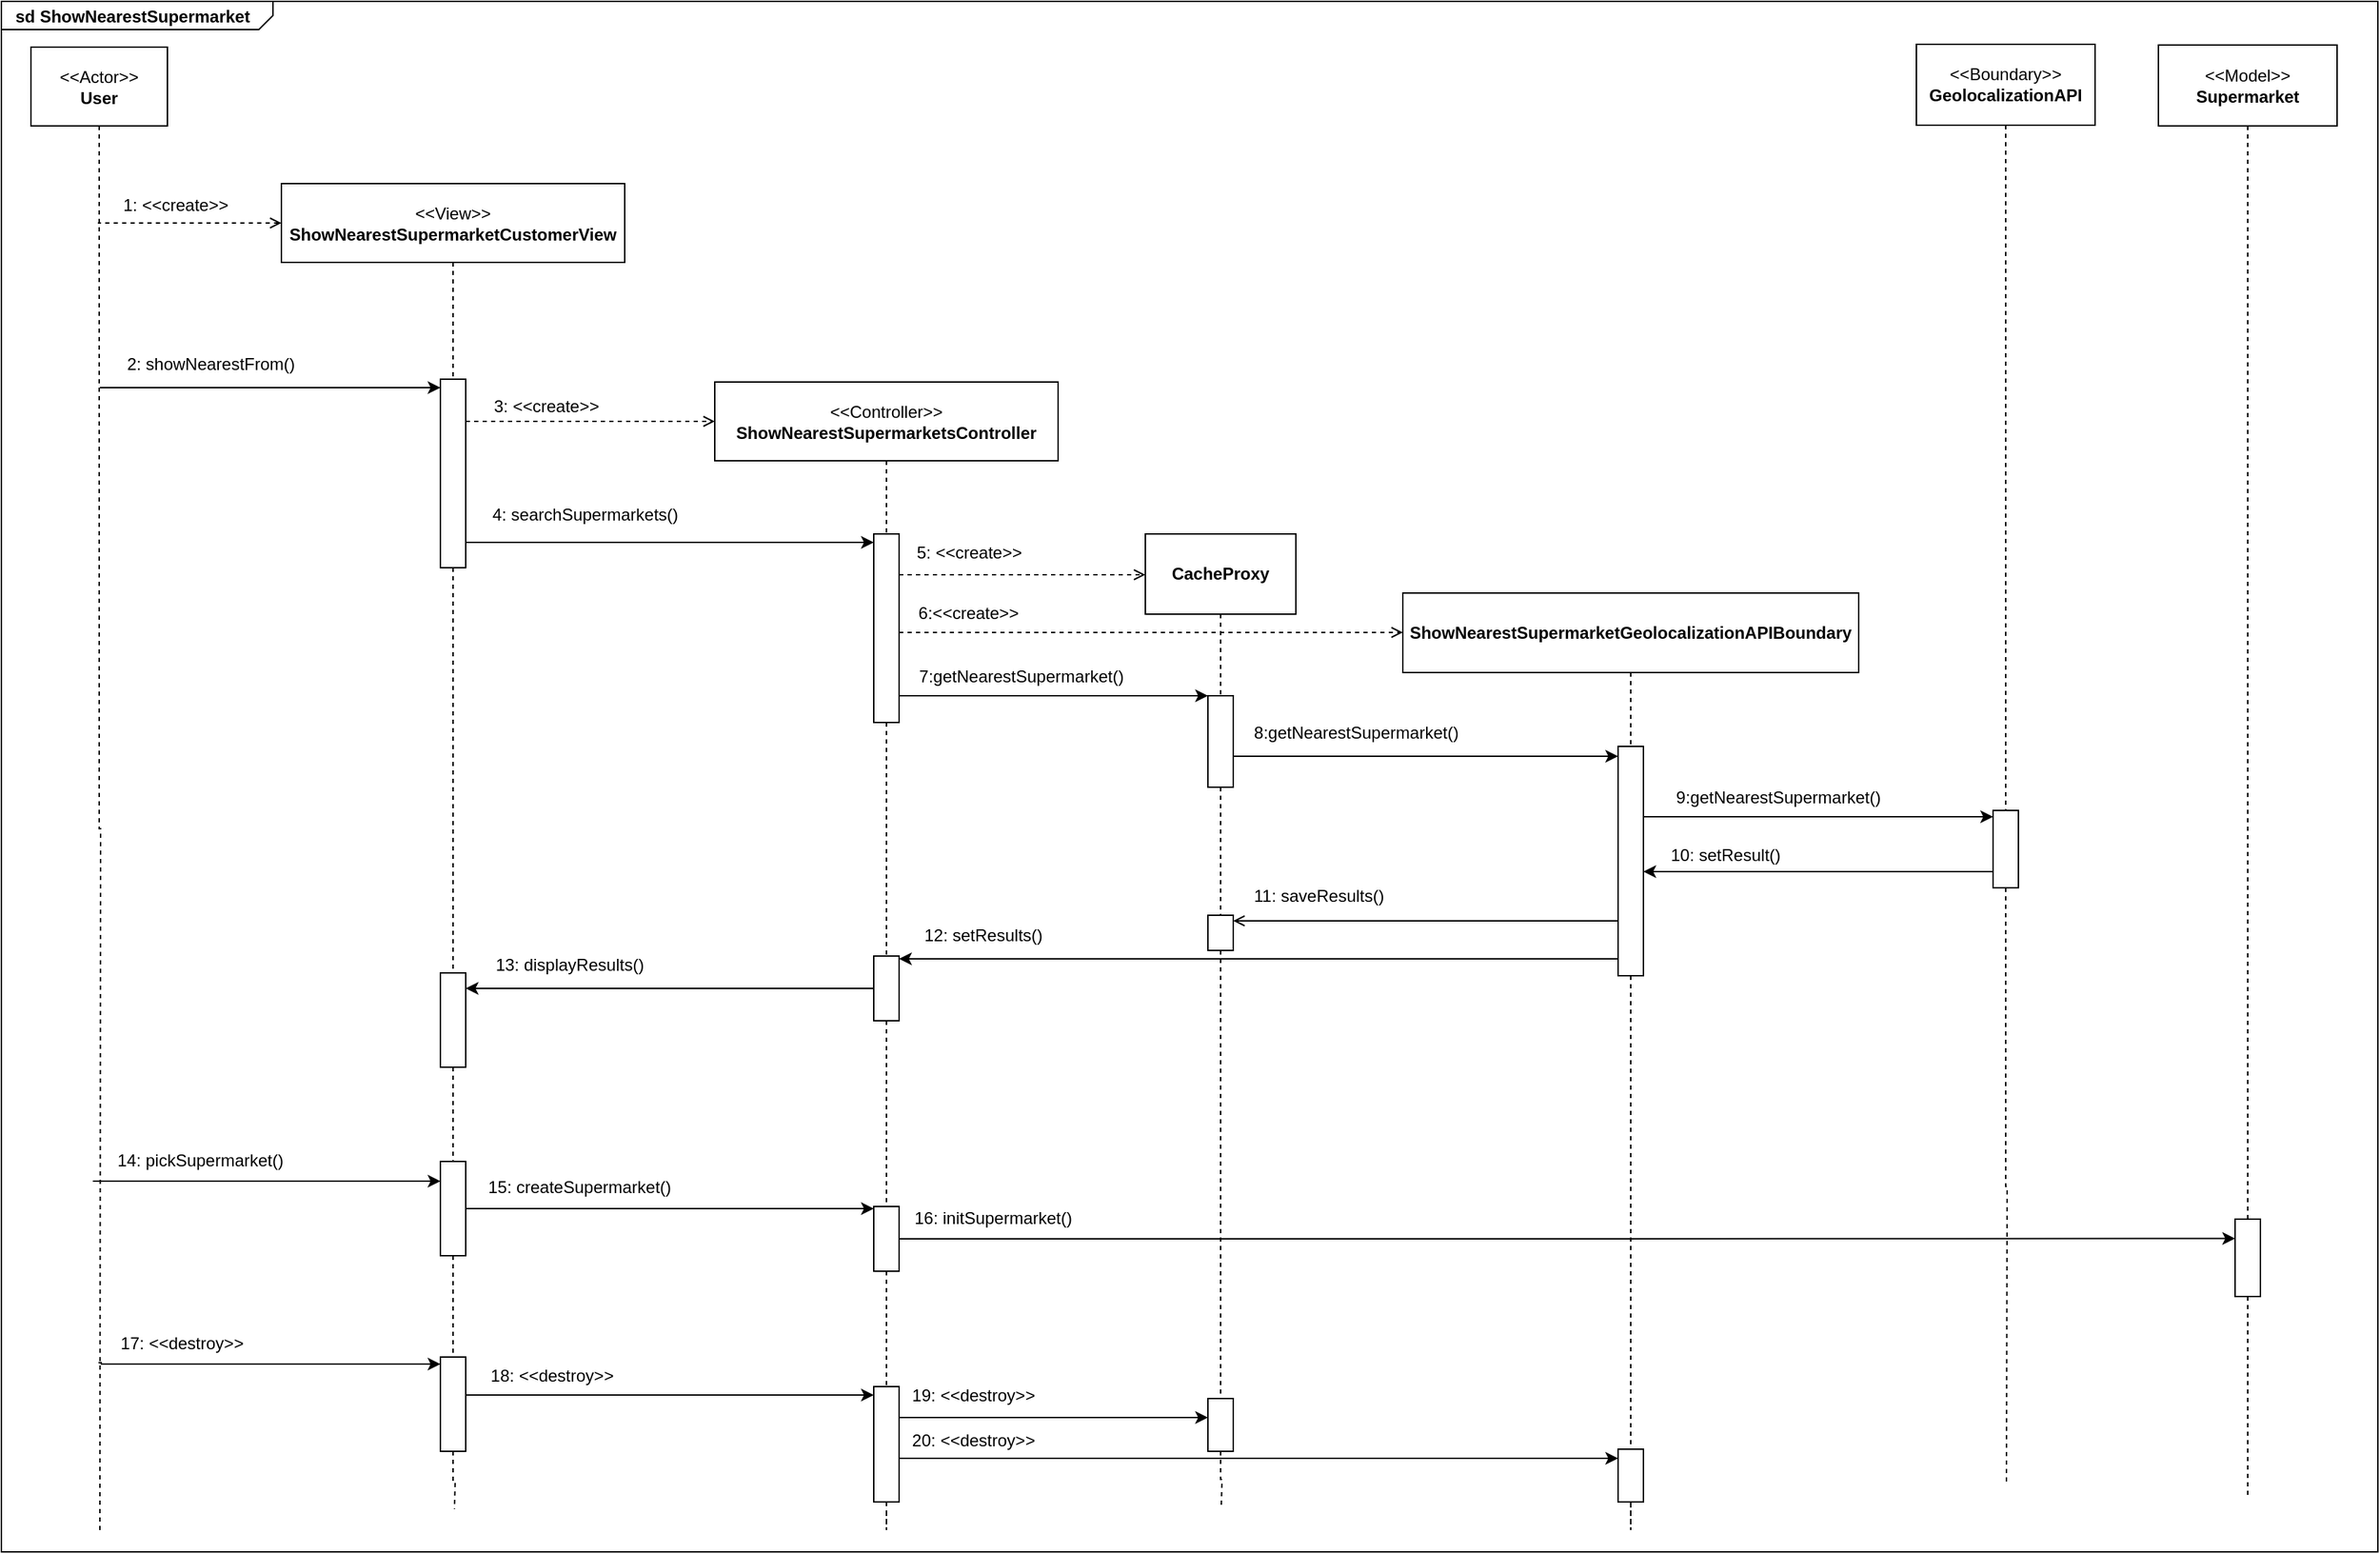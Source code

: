 <mxfile version="20.8.14" type="device"><diagram name="Pagina-1" id="NA8-lNFfmCUbkfiD8hTy"><mxGraphModel dx="615" dy="1251" grid="0" gridSize="10" guides="1" tooltips="1" connect="1" arrows="1" fold="1" page="1" pageScale="1" pageWidth="827" pageHeight="1169" math="0" shadow="0"><root><mxCell id="0"/><mxCell id="1" parent="0"/><mxCell id="MYbqeOc4iMsOvCN1qAa7-7" style="edgeStyle=orthogonalEdgeStyle;rounded=0;orthogonalLoop=1;jettySize=auto;html=1;dashed=1;endArrow=none;endFill=0;" edge="1" parent="1" source="MYbqeOc4iMsOvCN1qAa7-1"><mxGeometry relative="1" as="geometry"><mxPoint x="1759" y="1104.5" as="targetPoint"/></mxGeometry></mxCell><mxCell id="MYbqeOc4iMsOvCN1qAa7-1" value="&amp;lt;&amp;lt;Actor&amp;gt;&amp;gt;&lt;br&gt;&lt;b&gt;User&lt;/b&gt;" style="rounded=0;whiteSpace=wrap;html=1;" vertex="1" parent="1"><mxGeometry x="1710" y="49.5" width="97" height="56" as="geometry"/></mxCell><mxCell id="MYbqeOc4iMsOvCN1qAa7-8" style="edgeStyle=orthogonalEdgeStyle;rounded=0;orthogonalLoop=1;jettySize=auto;html=1;dashed=1;endArrow=none;endFill=0;startArrow=none;" edge="1" parent="1" source="MYbqeOc4iMsOvCN1qAa7-79"><mxGeometry relative="1" as="geometry"><mxPoint x="2011" y="1088.5" as="targetPoint"/></mxGeometry></mxCell><mxCell id="MYbqeOc4iMsOvCN1qAa7-13" style="edgeStyle=orthogonalEdgeStyle;rounded=0;orthogonalLoop=1;jettySize=auto;html=1;dashed=1;endArrow=none;endFill=0;startArrow=open;startFill=0;" edge="1" parent="1" source="MYbqeOc4iMsOvCN1qAa7-2"><mxGeometry relative="1" as="geometry"><mxPoint x="1757.571" y="174.5" as="targetPoint"/></mxGeometry></mxCell><mxCell id="MYbqeOc4iMsOvCN1qAa7-2" value="&amp;lt;&amp;lt;View&amp;gt;&amp;gt;&lt;br&gt;&lt;b&gt;ShowNearestSupermarketCustomerView&lt;/b&gt;" style="rounded=0;whiteSpace=wrap;html=1;" vertex="1" parent="1"><mxGeometry x="1888" y="146.5" width="244" height="56" as="geometry"/></mxCell><mxCell id="MYbqeOc4iMsOvCN1qAa7-3" value="&amp;lt;&amp;lt;Controller&amp;gt;&amp;gt;&lt;br&gt;&lt;b&gt;ShowNearestSupermarketsController&lt;/b&gt;" style="rounded=0;whiteSpace=wrap;html=1;" vertex="1" parent="1"><mxGeometry x="2196" y="287.5" width="244" height="56" as="geometry"/></mxCell><mxCell id="MYbqeOc4iMsOvCN1qAa7-10" style="edgeStyle=orthogonalEdgeStyle;rounded=0;orthogonalLoop=1;jettySize=auto;html=1;dashed=1;endArrow=none;endFill=0;startArrow=none;" edge="1" parent="1" source="MYbqeOc4iMsOvCN1qAa7-88"><mxGeometry relative="1" as="geometry"><mxPoint x="2556" y="1086.5" as="targetPoint"/></mxGeometry></mxCell><mxCell id="MYbqeOc4iMsOvCN1qAa7-4" value="&lt;b&gt;CacheProxy&lt;/b&gt;" style="rounded=0;whiteSpace=wrap;html=1;" vertex="1" parent="1"><mxGeometry x="2502" y="395.5" width="107" height="57" as="geometry"/></mxCell><mxCell id="MYbqeOc4iMsOvCN1qAa7-11" style="edgeStyle=orthogonalEdgeStyle;rounded=0;orthogonalLoop=1;jettySize=auto;html=1;dashed=1;endArrow=none;endFill=0;startArrow=none;" edge="1" parent="1" source="MYbqeOc4iMsOvCN1qAa7-92"><mxGeometry relative="1" as="geometry"><mxPoint x="2847" y="1076.5" as="targetPoint"/></mxGeometry></mxCell><mxCell id="MYbqeOc4iMsOvCN1qAa7-5" value="&lt;b&gt;ShowNearestSupermarketGeolocalizationAPIBoundary&lt;/b&gt;" style="rounded=0;whiteSpace=wrap;html=1;" vertex="1" parent="1"><mxGeometry x="2685" y="437.5" width="324" height="56.5" as="geometry"/></mxCell><mxCell id="MYbqeOc4iMsOvCN1qAa7-12" style="edgeStyle=orthogonalEdgeStyle;rounded=0;orthogonalLoop=1;jettySize=auto;html=1;dashed=1;endArrow=none;endFill=0;startArrow=none;" edge="1" parent="1" source="MYbqeOc4iMsOvCN1qAa7-46"><mxGeometry relative="1" as="geometry"><mxPoint x="3114" y="1071.5" as="targetPoint"/></mxGeometry></mxCell><mxCell id="MYbqeOc4iMsOvCN1qAa7-6" value="&amp;lt;&amp;lt;Boundary&amp;gt;&amp;gt;&lt;br&gt;&lt;b&gt;GeolocalizationAPI&lt;/b&gt;" style="rounded=0;whiteSpace=wrap;html=1;" vertex="1" parent="1"><mxGeometry x="3050" y="47.5" width="127" height="57.5" as="geometry"/></mxCell><mxCell id="MYbqeOc4iMsOvCN1qAa7-15" value="1: &amp;lt;&amp;lt;create&amp;gt;&amp;gt;" style="text;html=1;strokeColor=none;fillColor=none;align=center;verticalAlign=middle;whiteSpace=wrap;rounded=0;" vertex="1" parent="1"><mxGeometry x="1764" y="146.5" width="98" height="30" as="geometry"/></mxCell><mxCell id="MYbqeOc4iMsOvCN1qAa7-17" value="" style="edgeStyle=orthogonalEdgeStyle;rounded=0;orthogonalLoop=1;jettySize=auto;html=1;dashed=1;endArrow=none;endFill=0;" edge="1" parent="1" source="MYbqeOc4iMsOvCN1qAa7-2" target="MYbqeOc4iMsOvCN1qAa7-16"><mxGeometry relative="1" as="geometry"><mxPoint x="2011" y="529.284" as="targetPoint"/><mxPoint x="2010" y="202.5" as="sourcePoint"/></mxGeometry></mxCell><mxCell id="MYbqeOc4iMsOvCN1qAa7-18" style="edgeStyle=orthogonalEdgeStyle;rounded=0;orthogonalLoop=1;jettySize=auto;html=1;startArrow=classic;startFill=1;endArrow=none;endFill=0;" edge="1" parent="1" source="MYbqeOc4iMsOvCN1qAa7-16"><mxGeometry relative="1" as="geometry"><mxPoint x="1759" y="291.5" as="targetPoint"/><Array as="points"><mxPoint x="1881" y="291.5"/><mxPoint x="1881" y="291.5"/></Array></mxGeometry></mxCell><mxCell id="MYbqeOc4iMsOvCN1qAa7-24" style="edgeStyle=orthogonalEdgeStyle;rounded=0;orthogonalLoop=1;jettySize=auto;html=1;startArrow=none;startFill=0;endArrow=open;endFill=0;dashed=1;" edge="1" parent="1" source="MYbqeOc4iMsOvCN1qAa7-16" target="MYbqeOc4iMsOvCN1qAa7-3"><mxGeometry relative="1" as="geometry"><Array as="points"><mxPoint x="2059" y="315.5"/><mxPoint x="2059" y="315.5"/></Array></mxGeometry></mxCell><mxCell id="MYbqeOc4iMsOvCN1qAa7-28" style="edgeStyle=orthogonalEdgeStyle;rounded=0;orthogonalLoop=1;jettySize=auto;html=1;startArrow=none;startFill=0;endArrow=classic;endFill=1;" edge="1" parent="1" source="MYbqeOc4iMsOvCN1qAa7-16" target="MYbqeOc4iMsOvCN1qAa7-26"><mxGeometry relative="1" as="geometry"><Array as="points"><mxPoint x="2256" y="401.5"/><mxPoint x="2256" y="401.5"/></Array></mxGeometry></mxCell><mxCell id="MYbqeOc4iMsOvCN1qAa7-16" value="" style="rounded=0;whiteSpace=wrap;html=1;" vertex="1" parent="1"><mxGeometry x="2001" y="285.5" width="18" height="134" as="geometry"/></mxCell><mxCell id="MYbqeOc4iMsOvCN1qAa7-23" value="2: showNearestFrom()" style="text;html=1;strokeColor=none;fillColor=none;align=center;verticalAlign=middle;whiteSpace=wrap;rounded=0;" vertex="1" parent="1"><mxGeometry x="1766" y="259.5" width="144" height="30" as="geometry"/></mxCell><mxCell id="MYbqeOc4iMsOvCN1qAa7-25" value="3: &amp;lt;&amp;lt;create&amp;gt;&amp;gt;" style="text;html=1;strokeColor=none;fillColor=none;align=center;verticalAlign=middle;whiteSpace=wrap;rounded=0;" vertex="1" parent="1"><mxGeometry x="2026" y="289.5" width="101" height="30" as="geometry"/></mxCell><mxCell id="MYbqeOc4iMsOvCN1qAa7-27" value="" style="edgeStyle=orthogonalEdgeStyle;rounded=0;orthogonalLoop=1;jettySize=auto;html=1;dashed=1;endArrow=none;endFill=0;" edge="1" parent="1" source="MYbqeOc4iMsOvCN1qAa7-3" target="MYbqeOc4iMsOvCN1qAa7-26"><mxGeometry relative="1" as="geometry"><mxPoint x="2318.0" y="525.363" as="targetPoint"/><mxPoint x="2318.0" y="343.5" as="sourcePoint"/></mxGeometry></mxCell><mxCell id="MYbqeOc4iMsOvCN1qAa7-30" style="edgeStyle=orthogonalEdgeStyle;rounded=0;orthogonalLoop=1;jettySize=auto;html=1;startArrow=none;startFill=0;endArrow=none;endFill=0;dashed=1;" edge="1" parent="1" source="MYbqeOc4iMsOvCN1qAa7-83"><mxGeometry relative="1" as="geometry"><mxPoint x="2318" y="1090.5" as="targetPoint"/></mxGeometry></mxCell><mxCell id="MYbqeOc4iMsOvCN1qAa7-31" style="edgeStyle=orthogonalEdgeStyle;rounded=0;orthogonalLoop=1;jettySize=auto;html=1;dashed=1;startArrow=none;startFill=0;endArrow=open;endFill=0;" edge="1" parent="1" source="MYbqeOc4iMsOvCN1qAa7-26" target="MYbqeOc4iMsOvCN1qAa7-4"><mxGeometry relative="1" as="geometry"><Array as="points"><mxPoint x="2372" y="424.5"/><mxPoint x="2372" y="424.5"/></Array></mxGeometry></mxCell><mxCell id="MYbqeOc4iMsOvCN1qAa7-36" style="edgeStyle=orthogonalEdgeStyle;rounded=0;orthogonalLoop=1;jettySize=auto;html=1;startArrow=none;startFill=0;endArrow=classic;endFill=1;" edge="1" parent="1" source="MYbqeOc4iMsOvCN1qAa7-26" target="MYbqeOc4iMsOvCN1qAa7-34"><mxGeometry relative="1" as="geometry"><Array as="points"><mxPoint x="2510" y="510.5"/><mxPoint x="2510" y="510.5"/></Array></mxGeometry></mxCell><mxCell id="MYbqeOc4iMsOvCN1qAa7-38" style="edgeStyle=orthogonalEdgeStyle;rounded=0;orthogonalLoop=1;jettySize=auto;html=1;startArrow=none;startFill=0;endArrow=open;endFill=0;dashed=1;" edge="1" parent="1" source="MYbqeOc4iMsOvCN1qAa7-26" target="MYbqeOc4iMsOvCN1qAa7-5"><mxGeometry relative="1" as="geometry"><Array as="points"><mxPoint x="2416" y="465.5"/><mxPoint x="2416" y="465.5"/></Array></mxGeometry></mxCell><mxCell id="MYbqeOc4iMsOvCN1qAa7-26" value="" style="rounded=0;whiteSpace=wrap;html=1;" vertex="1" parent="1"><mxGeometry x="2309" y="395.5" width="18" height="134" as="geometry"/></mxCell><mxCell id="MYbqeOc4iMsOvCN1qAa7-29" value="4: searchSupermarkets()" style="text;html=1;strokeColor=none;fillColor=none;align=center;verticalAlign=middle;whiteSpace=wrap;rounded=0;" vertex="1" parent="1"><mxGeometry x="2015" y="368.5" width="178" height="27" as="geometry"/></mxCell><mxCell id="MYbqeOc4iMsOvCN1qAa7-32" value="5: &amp;lt;&amp;lt;create&amp;gt;&amp;gt;" style="text;html=1;strokeColor=none;fillColor=none;align=center;verticalAlign=middle;whiteSpace=wrap;rounded=0;" vertex="1" parent="1"><mxGeometry x="2332" y="395.5" width="90" height="26" as="geometry"/></mxCell><mxCell id="MYbqeOc4iMsOvCN1qAa7-35" value="" style="edgeStyle=orthogonalEdgeStyle;rounded=0;orthogonalLoop=1;jettySize=auto;html=1;dashed=1;endArrow=none;endFill=0;" edge="1" parent="1" source="MYbqeOc4iMsOvCN1qAa7-4" target="MYbqeOc4iMsOvCN1qAa7-34"><mxGeometry relative="1" as="geometry"><mxPoint x="2556" y="782.5" as="targetPoint"/><mxPoint x="2555.571" y="452.5" as="sourcePoint"/></mxGeometry></mxCell><mxCell id="MYbqeOc4iMsOvCN1qAa7-44" style="edgeStyle=orthogonalEdgeStyle;rounded=0;orthogonalLoop=1;jettySize=auto;html=1;startArrow=none;startFill=0;endArrow=classic;endFill=1;" edge="1" parent="1" source="MYbqeOc4iMsOvCN1qAa7-34" target="MYbqeOc4iMsOvCN1qAa7-42"><mxGeometry relative="1" as="geometry"><Array as="points"><mxPoint x="2631" y="553.5"/><mxPoint x="2631" y="553.5"/></Array></mxGeometry></mxCell><mxCell id="MYbqeOc4iMsOvCN1qAa7-34" value="" style="rounded=0;whiteSpace=wrap;html=1;" vertex="1" parent="1"><mxGeometry x="2546.5" y="510.5" width="18" height="65" as="geometry"/></mxCell><mxCell id="MYbqeOc4iMsOvCN1qAa7-37" value="7:getNearestSupermarket()" style="text;html=1;strokeColor=none;fillColor=none;align=center;verticalAlign=middle;whiteSpace=wrap;rounded=0;" vertex="1" parent="1"><mxGeometry x="2329" y="483.5" width="170" height="27" as="geometry"/></mxCell><mxCell id="MYbqeOc4iMsOvCN1qAa7-41" value="6:&amp;lt;&amp;lt;create&amp;gt;&amp;gt;" style="text;html=1;strokeColor=none;fillColor=none;align=center;verticalAlign=middle;whiteSpace=wrap;rounded=0;" vertex="1" parent="1"><mxGeometry x="2327" y="437.5" width="99" height="28" as="geometry"/></mxCell><mxCell id="MYbqeOc4iMsOvCN1qAa7-43" value="" style="edgeStyle=orthogonalEdgeStyle;rounded=0;orthogonalLoop=1;jettySize=auto;html=1;dashed=1;endArrow=none;endFill=0;" edge="1" parent="1" source="MYbqeOc4iMsOvCN1qAa7-5" target="MYbqeOc4iMsOvCN1qAa7-42"><mxGeometry relative="1" as="geometry"><mxPoint x="2847" y="784.5" as="targetPoint"/><mxPoint x="2847" y="494" as="sourcePoint"/></mxGeometry></mxCell><mxCell id="MYbqeOc4iMsOvCN1qAa7-48" style="edgeStyle=orthogonalEdgeStyle;rounded=0;orthogonalLoop=1;jettySize=auto;html=1;startArrow=none;startFill=0;endArrow=classic;endFill=1;" edge="1" parent="1" source="MYbqeOc4iMsOvCN1qAa7-42" target="MYbqeOc4iMsOvCN1qAa7-46"><mxGeometry relative="1" as="geometry"><Array as="points"><mxPoint x="2924" y="596.5"/><mxPoint x="2924" y="596.5"/></Array></mxGeometry></mxCell><mxCell id="MYbqeOc4iMsOvCN1qAa7-55" style="edgeStyle=orthogonalEdgeStyle;rounded=0;orthogonalLoop=1;jettySize=auto;html=1;startArrow=none;startFill=0;endArrow=open;endFill=0;" edge="1" parent="1" source="MYbqeOc4iMsOvCN1qAa7-42" target="MYbqeOc4iMsOvCN1qAa7-54"><mxGeometry relative="1" as="geometry"><mxPoint x="2580" y="706.5" as="targetPoint"/><Array as="points"><mxPoint x="2614" y="670.5"/><mxPoint x="2614" y="670.5"/></Array></mxGeometry></mxCell><mxCell id="MYbqeOc4iMsOvCN1qAa7-58" style="edgeStyle=orthogonalEdgeStyle;rounded=0;orthogonalLoop=1;jettySize=auto;html=1;startArrow=none;startFill=0;endArrow=classic;endFill=1;" edge="1" parent="1" source="MYbqeOc4iMsOvCN1qAa7-42" target="MYbqeOc4iMsOvCN1qAa7-52"><mxGeometry relative="1" as="geometry"><Array as="points"><mxPoint x="2449" y="697.5"/><mxPoint x="2449" y="697.5"/></Array></mxGeometry></mxCell><mxCell id="MYbqeOc4iMsOvCN1qAa7-42" value="" style="rounded=0;whiteSpace=wrap;html=1;" vertex="1" parent="1"><mxGeometry x="2838" y="546.5" width="18" height="163" as="geometry"/></mxCell><mxCell id="MYbqeOc4iMsOvCN1qAa7-45" value="8:getNearestSupermarket()" style="text;html=1;strokeColor=none;fillColor=none;align=center;verticalAlign=middle;whiteSpace=wrap;rounded=0;" vertex="1" parent="1"><mxGeometry x="2567" y="523.5" width="170" height="27" as="geometry"/></mxCell><mxCell id="MYbqeOc4iMsOvCN1qAa7-47" value="" style="edgeStyle=orthogonalEdgeStyle;rounded=0;orthogonalLoop=1;jettySize=auto;html=1;dashed=1;endArrow=none;endFill=0;" edge="1" parent="1" source="MYbqeOc4iMsOvCN1qAa7-6" target="MYbqeOc4iMsOvCN1qAa7-46"><mxGeometry relative="1" as="geometry"><mxPoint x="3114" y="783" as="targetPoint"/><mxPoint x="3113.571" y="105" as="sourcePoint"/></mxGeometry></mxCell><mxCell id="MYbqeOc4iMsOvCN1qAa7-50" style="edgeStyle=orthogonalEdgeStyle;rounded=0;orthogonalLoop=1;jettySize=auto;html=1;startArrow=none;startFill=0;endArrow=classic;endFill=1;" edge="1" parent="1" source="MYbqeOc4iMsOvCN1qAa7-46" target="MYbqeOc4iMsOvCN1qAa7-42"><mxGeometry relative="1" as="geometry"><Array as="points"><mxPoint x="2926" y="635.5"/><mxPoint x="2926" y="635.5"/></Array></mxGeometry></mxCell><mxCell id="MYbqeOc4iMsOvCN1qAa7-46" value="" style="rounded=0;whiteSpace=wrap;html=1;" vertex="1" parent="1"><mxGeometry x="3104.5" y="592" width="18" height="55" as="geometry"/></mxCell><mxCell id="MYbqeOc4iMsOvCN1qAa7-49" value="9:getNearestSupermarket()" style="text;html=1;strokeColor=none;fillColor=none;align=center;verticalAlign=middle;whiteSpace=wrap;rounded=0;" vertex="1" parent="1"><mxGeometry x="2867" y="569.5" width="170" height="27" as="geometry"/></mxCell><mxCell id="MYbqeOc4iMsOvCN1qAa7-51" value="10: setResult()" style="text;html=1;strokeColor=none;fillColor=none;align=center;verticalAlign=middle;whiteSpace=wrap;rounded=0;" vertex="1" parent="1"><mxGeometry x="2869" y="609.5" width="91" height="29" as="geometry"/></mxCell><mxCell id="MYbqeOc4iMsOvCN1qAa7-53" value="" style="edgeStyle=orthogonalEdgeStyle;rounded=0;orthogonalLoop=1;jettySize=auto;html=1;startArrow=none;startFill=0;endArrow=none;endFill=0;dashed=1;" edge="1" parent="1" source="MYbqeOc4iMsOvCN1qAa7-26" target="MYbqeOc4iMsOvCN1qAa7-52"><mxGeometry relative="1" as="geometry"><mxPoint x="2318" y="787.024" as="targetPoint"/><mxPoint x="2318" y="529.5" as="sourcePoint"/></mxGeometry></mxCell><mxCell id="MYbqeOc4iMsOvCN1qAa7-64" style="edgeStyle=orthogonalEdgeStyle;rounded=0;orthogonalLoop=1;jettySize=auto;html=1;startArrow=none;startFill=0;endArrow=classic;endFill=1;" edge="1" parent="1" source="MYbqeOc4iMsOvCN1qAa7-52" target="MYbqeOc4iMsOvCN1qAa7-62"><mxGeometry relative="1" as="geometry"><mxPoint x="2103.286" y="649.881" as="targetPoint"/><Array as="points"><mxPoint x="2236" y="718.5"/><mxPoint x="2236" y="718.5"/></Array></mxGeometry></mxCell><mxCell id="MYbqeOc4iMsOvCN1qAa7-52" value="" style="rounded=0;whiteSpace=wrap;html=1;" vertex="1" parent="1"><mxGeometry x="2309" y="695.5" width="18" height="46" as="geometry"/></mxCell><mxCell id="MYbqeOc4iMsOvCN1qAa7-56" value="" style="edgeStyle=orthogonalEdgeStyle;rounded=0;orthogonalLoop=1;jettySize=auto;html=1;dashed=1;endArrow=none;endFill=0;startArrow=none;" edge="1" parent="1" source="MYbqeOc4iMsOvCN1qAa7-34" target="MYbqeOc4iMsOvCN1qAa7-54"><mxGeometry relative="1" as="geometry"><mxPoint x="2556" y="782.5" as="targetPoint"/><mxPoint x="2555.571" y="575.5" as="sourcePoint"/></mxGeometry></mxCell><mxCell id="MYbqeOc4iMsOvCN1qAa7-54" value="" style="rounded=0;whiteSpace=wrap;html=1;" vertex="1" parent="1"><mxGeometry x="2546.5" y="666.5" width="18" height="25" as="geometry"/></mxCell><mxCell id="MYbqeOc4iMsOvCN1qAa7-57" value="11: saveResults()" style="text;html=1;strokeColor=none;fillColor=none;align=center;verticalAlign=middle;whiteSpace=wrap;rounded=0;" vertex="1" parent="1"><mxGeometry x="2575" y="639.5" width="101" height="27" as="geometry"/></mxCell><mxCell id="MYbqeOc4iMsOvCN1qAa7-59" value="12: setResults()" style="text;html=1;strokeColor=none;fillColor=none;align=center;verticalAlign=middle;whiteSpace=wrap;rounded=0;" vertex="1" parent="1"><mxGeometry x="2332" y="666.5" width="109.5" height="29" as="geometry"/></mxCell><mxCell id="MYbqeOc4iMsOvCN1qAa7-60" value="&amp;lt;&amp;lt;Model&amp;gt;&amp;gt;&lt;br&gt;&lt;b&gt;Supermarket&lt;/b&gt;" style="rounded=0;whiteSpace=wrap;html=1;" vertex="1" parent="1"><mxGeometry x="3222" y="48" width="127" height="57.5" as="geometry"/></mxCell><mxCell id="MYbqeOc4iMsOvCN1qAa7-63" value="" style="edgeStyle=orthogonalEdgeStyle;rounded=0;orthogonalLoop=1;jettySize=auto;html=1;dashed=1;endArrow=none;endFill=0;startArrow=none;" edge="1" parent="1" source="MYbqeOc4iMsOvCN1qAa7-16" target="MYbqeOc4iMsOvCN1qAa7-62"><mxGeometry relative="1" as="geometry"><mxPoint x="2011" y="799.5" as="targetPoint"/><mxPoint x="2010" y="419.5" as="sourcePoint"/></mxGeometry></mxCell><mxCell id="MYbqeOc4iMsOvCN1qAa7-62" value="" style="rounded=0;whiteSpace=wrap;html=1;" vertex="1" parent="1"><mxGeometry x="2001" y="707.5" width="18" height="67" as="geometry"/></mxCell><mxCell id="MYbqeOc4iMsOvCN1qAa7-65" value="13: displayResults()" style="text;html=1;strokeColor=none;fillColor=none;align=center;verticalAlign=middle;whiteSpace=wrap;rounded=0;" vertex="1" parent="1"><mxGeometry x="2035" y="688.5" width="116" height="26" as="geometry"/></mxCell><mxCell id="MYbqeOc4iMsOvCN1qAa7-67" value="" style="edgeStyle=orthogonalEdgeStyle;rounded=0;orthogonalLoop=1;jettySize=auto;html=1;dashed=1;endArrow=none;endFill=0;startArrow=none;" edge="1" parent="1" source="MYbqeOc4iMsOvCN1qAa7-62" target="MYbqeOc4iMsOvCN1qAa7-66"><mxGeometry relative="1" as="geometry"><mxPoint x="2011" y="1088.5" as="targetPoint"/><mxPoint x="2010" y="774.5" as="sourcePoint"/></mxGeometry></mxCell><mxCell id="MYbqeOc4iMsOvCN1qAa7-68" style="edgeStyle=orthogonalEdgeStyle;rounded=0;orthogonalLoop=1;jettySize=auto;html=1;startArrow=classic;startFill=1;endArrow=none;endFill=0;" edge="1" parent="1" source="MYbqeOc4iMsOvCN1qAa7-66"><mxGeometry relative="1" as="geometry"><mxPoint x="1754" y="855.5" as="targetPoint"/><Array as="points"><mxPoint x="1759" y="855.5"/></Array></mxGeometry></mxCell><mxCell id="MYbqeOc4iMsOvCN1qAa7-72" style="edgeStyle=orthogonalEdgeStyle;rounded=0;orthogonalLoop=1;jettySize=auto;html=1;startArrow=none;startFill=0;endArrow=classic;endFill=1;" edge="1" parent="1" source="MYbqeOc4iMsOvCN1qAa7-66" target="MYbqeOc4iMsOvCN1qAa7-70"><mxGeometry relative="1" as="geometry"><mxPoint x="2229.952" y="916.548" as="targetPoint"/><Array as="points"><mxPoint x="2244" y="874.5"/><mxPoint x="2244" y="874.5"/></Array></mxGeometry></mxCell><mxCell id="MYbqeOc4iMsOvCN1qAa7-66" value="" style="rounded=0;whiteSpace=wrap;html=1;" vertex="1" parent="1"><mxGeometry x="2001" y="841.5" width="18" height="67" as="geometry"/></mxCell><mxCell id="MYbqeOc4iMsOvCN1qAa7-69" value="14: pickSupermarket()" style="text;html=1;strokeColor=none;fillColor=none;align=center;verticalAlign=middle;whiteSpace=wrap;rounded=0;" vertex="1" parent="1"><mxGeometry x="1766" y="827.5" width="129" height="26" as="geometry"/></mxCell><mxCell id="MYbqeOc4iMsOvCN1qAa7-71" value="" style="edgeStyle=orthogonalEdgeStyle;rounded=0;orthogonalLoop=1;jettySize=auto;html=1;startArrow=none;startFill=0;endArrow=none;endFill=0;dashed=1;" edge="1" parent="1" source="MYbqeOc4iMsOvCN1qAa7-52" target="MYbqeOc4iMsOvCN1qAa7-70"><mxGeometry relative="1" as="geometry"><mxPoint x="2318" y="1090.5" as="targetPoint"/><mxPoint x="2318" y="741.5" as="sourcePoint"/></mxGeometry></mxCell><mxCell id="MYbqeOc4iMsOvCN1qAa7-77" style="edgeStyle=orthogonalEdgeStyle;rounded=0;orthogonalLoop=1;jettySize=auto;html=1;startArrow=none;startFill=0;endArrow=classic;endFill=1;entryX=0;entryY=0.25;entryDx=0;entryDy=0;" edge="1" parent="1" source="MYbqeOc4iMsOvCN1qAa7-70" target="MYbqeOc4iMsOvCN1qAa7-74"><mxGeometry relative="1" as="geometry"><mxPoint x="3055.667" y="882.262" as="targetPoint"/></mxGeometry></mxCell><mxCell id="MYbqeOc4iMsOvCN1qAa7-70" value="" style="rounded=0;whiteSpace=wrap;html=1;" vertex="1" parent="1"><mxGeometry x="2309" y="873.5" width="18" height="46" as="geometry"/></mxCell><mxCell id="MYbqeOc4iMsOvCN1qAa7-73" value="15: createSupermarket()" style="text;html=1;strokeColor=none;fillColor=none;align=center;verticalAlign=middle;whiteSpace=wrap;rounded=0;" vertex="1" parent="1"><mxGeometry x="2026" y="849.5" width="148" height="21" as="geometry"/></mxCell><mxCell id="MYbqeOc4iMsOvCN1qAa7-75" value="" style="edgeStyle=orthogonalEdgeStyle;rounded=0;orthogonalLoop=1;jettySize=auto;html=1;startArrow=none;startFill=0;endArrow=none;endFill=0;dashed=1;" edge="1" parent="1" source="MYbqeOc4iMsOvCN1qAa7-60" target="MYbqeOc4iMsOvCN1qAa7-74"><mxGeometry relative="1" as="geometry"><mxPoint x="3286" y="1064.5" as="targetPoint"/><mxPoint x="3286" y="105.5" as="sourcePoint"/><Array as="points"/></mxGeometry></mxCell><mxCell id="MYbqeOc4iMsOvCN1qAa7-76" style="edgeStyle=orthogonalEdgeStyle;rounded=0;orthogonalLoop=1;jettySize=auto;html=1;startArrow=none;startFill=0;endArrow=none;endFill=0;dashed=1;" edge="1" parent="1" source="MYbqeOc4iMsOvCN1qAa7-74"><mxGeometry relative="1" as="geometry"><mxPoint x="3285.5" y="1079.088" as="targetPoint"/></mxGeometry></mxCell><mxCell id="MYbqeOc4iMsOvCN1qAa7-74" value="" style="rounded=0;whiteSpace=wrap;html=1;" vertex="1" parent="1"><mxGeometry x="3276.5" y="882.5" width="18" height="55" as="geometry"/></mxCell><mxCell id="MYbqeOc4iMsOvCN1qAa7-78" value="16: initSupermarket()" style="text;html=1;strokeColor=none;fillColor=none;align=center;verticalAlign=middle;whiteSpace=wrap;rounded=0;" vertex="1" parent="1"><mxGeometry x="2327" y="870.5" width="134" height="22" as="geometry"/></mxCell><mxCell id="MYbqeOc4iMsOvCN1qAa7-80" value="" style="edgeStyle=orthogonalEdgeStyle;rounded=0;orthogonalLoop=1;jettySize=auto;html=1;dashed=1;endArrow=none;endFill=0;startArrow=none;" edge="1" parent="1" source="MYbqeOc4iMsOvCN1qAa7-66" target="MYbqeOc4iMsOvCN1qAa7-79"><mxGeometry relative="1" as="geometry"><mxPoint x="2011" y="1088.5" as="targetPoint"/><mxPoint x="2010" y="908.5" as="sourcePoint"/></mxGeometry></mxCell><mxCell id="MYbqeOc4iMsOvCN1qAa7-81" style="edgeStyle=orthogonalEdgeStyle;rounded=0;orthogonalLoop=1;jettySize=auto;html=1;startArrow=classic;startFill=1;endArrow=none;endFill=0;entryX=0;entryY=1;entryDx=0;entryDy=0;" edge="1" parent="1" source="MYbqeOc4iMsOvCN1qAa7-79" target="MYbqeOc4iMsOvCN1qAa7-82"><mxGeometry relative="1" as="geometry"><mxPoint x="1759.476" y="1014" as="targetPoint"/><Array as="points"><mxPoint x="1760" y="985.5"/></Array></mxGeometry></mxCell><mxCell id="MYbqeOc4iMsOvCN1qAa7-85" style="edgeStyle=orthogonalEdgeStyle;rounded=0;orthogonalLoop=1;jettySize=auto;html=1;startArrow=none;startFill=0;endArrow=classic;endFill=1;" edge="1" parent="1" source="MYbqeOc4iMsOvCN1qAa7-79" target="MYbqeOc4iMsOvCN1qAa7-83"><mxGeometry relative="1" as="geometry"><mxPoint x="2264.238" y="1023.214" as="targetPoint"/><Array as="points"><mxPoint x="2091" y="1007.5"/><mxPoint x="2091" y="1007.5"/></Array></mxGeometry></mxCell><mxCell id="MYbqeOc4iMsOvCN1qAa7-79" value="" style="rounded=0;whiteSpace=wrap;html=1;" vertex="1" parent="1"><mxGeometry x="2001" y="980.5" width="18" height="67" as="geometry"/></mxCell><mxCell id="MYbqeOc4iMsOvCN1qAa7-82" value="17: &amp;lt;&amp;lt;destroy&amp;gt;&amp;gt;" style="text;html=1;strokeColor=none;fillColor=none;align=center;verticalAlign=middle;whiteSpace=wrap;rounded=0;" vertex="1" parent="1"><mxGeometry x="1758" y="957.5" width="119" height="27" as="geometry"/></mxCell><mxCell id="MYbqeOc4iMsOvCN1qAa7-84" value="" style="edgeStyle=orthogonalEdgeStyle;rounded=0;orthogonalLoop=1;jettySize=auto;html=1;startArrow=none;startFill=0;endArrow=none;endFill=0;dashed=1;" edge="1" parent="1" source="MYbqeOc4iMsOvCN1qAa7-70" target="MYbqeOc4iMsOvCN1qAa7-83"><mxGeometry relative="1" as="geometry"><mxPoint x="2318" y="1090.5" as="targetPoint"/><mxPoint x="2318" y="919.5" as="sourcePoint"/></mxGeometry></mxCell><mxCell id="MYbqeOc4iMsOvCN1qAa7-90" style="edgeStyle=orthogonalEdgeStyle;rounded=0;orthogonalLoop=1;jettySize=auto;html=1;startArrow=none;startFill=0;endArrow=classic;endFill=1;" edge="1" parent="1" source="MYbqeOc4iMsOvCN1qAa7-83" target="MYbqeOc4iMsOvCN1qAa7-88"><mxGeometry relative="1" as="geometry"><Array as="points"><mxPoint x="2496" y="1023.5"/><mxPoint x="2496" y="1023.5"/></Array></mxGeometry></mxCell><mxCell id="MYbqeOc4iMsOvCN1qAa7-95" style="edgeStyle=orthogonalEdgeStyle;rounded=0;orthogonalLoop=1;jettySize=auto;html=1;startArrow=none;startFill=0;endArrow=classic;endFill=1;" edge="1" parent="1" source="MYbqeOc4iMsOvCN1qAa7-83" target="MYbqeOc4iMsOvCN1qAa7-92"><mxGeometry relative="1" as="geometry"><Array as="points"><mxPoint x="2710" y="1052.5"/><mxPoint x="2710" y="1052.5"/></Array></mxGeometry></mxCell><mxCell id="MYbqeOc4iMsOvCN1qAa7-83" value="" style="rounded=0;whiteSpace=wrap;html=1;" vertex="1" parent="1"><mxGeometry x="2309" y="1001.5" width="18" height="82" as="geometry"/></mxCell><mxCell id="MYbqeOc4iMsOvCN1qAa7-86" value="18: &amp;lt;&amp;lt;destroy&amp;gt;&amp;gt;" style="text;html=1;strokeColor=none;fillColor=none;align=center;verticalAlign=middle;whiteSpace=wrap;rounded=0;" vertex="1" parent="1"><mxGeometry x="2021" y="980.5" width="119" height="27" as="geometry"/></mxCell><mxCell id="MYbqeOc4iMsOvCN1qAa7-89" value="" style="edgeStyle=orthogonalEdgeStyle;rounded=0;orthogonalLoop=1;jettySize=auto;html=1;dashed=1;endArrow=none;endFill=0;startArrow=none;" edge="1" parent="1" source="MYbqeOc4iMsOvCN1qAa7-54" target="MYbqeOc4iMsOvCN1qAa7-88"><mxGeometry relative="1" as="geometry"><mxPoint x="2556" y="1086.5" as="targetPoint"/><mxPoint x="2555.5" y="691.5" as="sourcePoint"/></mxGeometry></mxCell><mxCell id="MYbqeOc4iMsOvCN1qAa7-88" value="" style="rounded=0;whiteSpace=wrap;html=1;" vertex="1" parent="1"><mxGeometry x="2546.5" y="1010" width="18" height="37.5" as="geometry"/></mxCell><mxCell id="MYbqeOc4iMsOvCN1qAa7-91" value="19: &amp;lt;&amp;lt;destroy&amp;gt;&amp;gt;" style="text;html=1;strokeColor=none;fillColor=none;align=center;verticalAlign=middle;whiteSpace=wrap;rounded=0;" vertex="1" parent="1"><mxGeometry x="2329" y="996.5" width="102" height="23" as="geometry"/></mxCell><mxCell id="MYbqeOc4iMsOvCN1qAa7-93" value="" style="edgeStyle=orthogonalEdgeStyle;rounded=0;orthogonalLoop=1;jettySize=auto;html=1;dashed=1;endArrow=none;endFill=0;startArrow=none;" edge="1" parent="1" source="MYbqeOc4iMsOvCN1qAa7-42" target="MYbqeOc4iMsOvCN1qAa7-92"><mxGeometry relative="1" as="geometry"><mxPoint x="2847" y="1076.5" as="targetPoint"/><mxPoint x="2847" y="709.5" as="sourcePoint"/></mxGeometry></mxCell><mxCell id="MYbqeOc4iMsOvCN1qAa7-92" value="" style="rounded=0;whiteSpace=wrap;html=1;" vertex="1" parent="1"><mxGeometry x="2838" y="1046" width="18" height="37.5" as="geometry"/></mxCell><mxCell id="MYbqeOc4iMsOvCN1qAa7-96" value="20: &amp;lt;&amp;lt;destroy&amp;gt;&amp;gt;" style="text;html=1;strokeColor=none;fillColor=none;align=center;verticalAlign=middle;whiteSpace=wrap;rounded=0;" vertex="1" parent="1"><mxGeometry x="2329" y="1028.5" width="102" height="23" as="geometry"/></mxCell><mxCell id="MYbqeOc4iMsOvCN1qAa7-97" value="&lt;p style=&quot;margin:0px;margin-top:4px;margin-left:10px;text-align:left;&quot;&gt;&lt;b&gt;sd ShowNearestSupermarket&lt;/b&gt;&lt;/p&gt;" style="html=1;shape=mxgraph.sysml.package;html=1;overflow=fill;whiteSpace=wrap;fillOpacity=0;labelX=193.33;" vertex="1" parent="1"><mxGeometry x="1689" y="17" width="1689" height="1102" as="geometry"/></mxCell></root></mxGraphModel></diagram></mxfile>